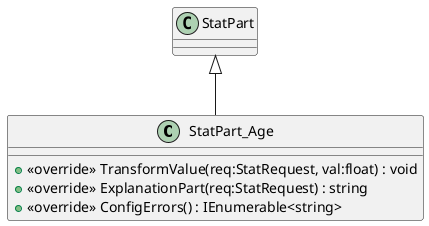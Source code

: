@startuml
class StatPart_Age {
    + <<override>> TransformValue(req:StatRequest, val:float) : void
    + <<override>> ExplanationPart(req:StatRequest) : string
    + <<override>> ConfigErrors() : IEnumerable<string>
}
StatPart <|-- StatPart_Age
@enduml
